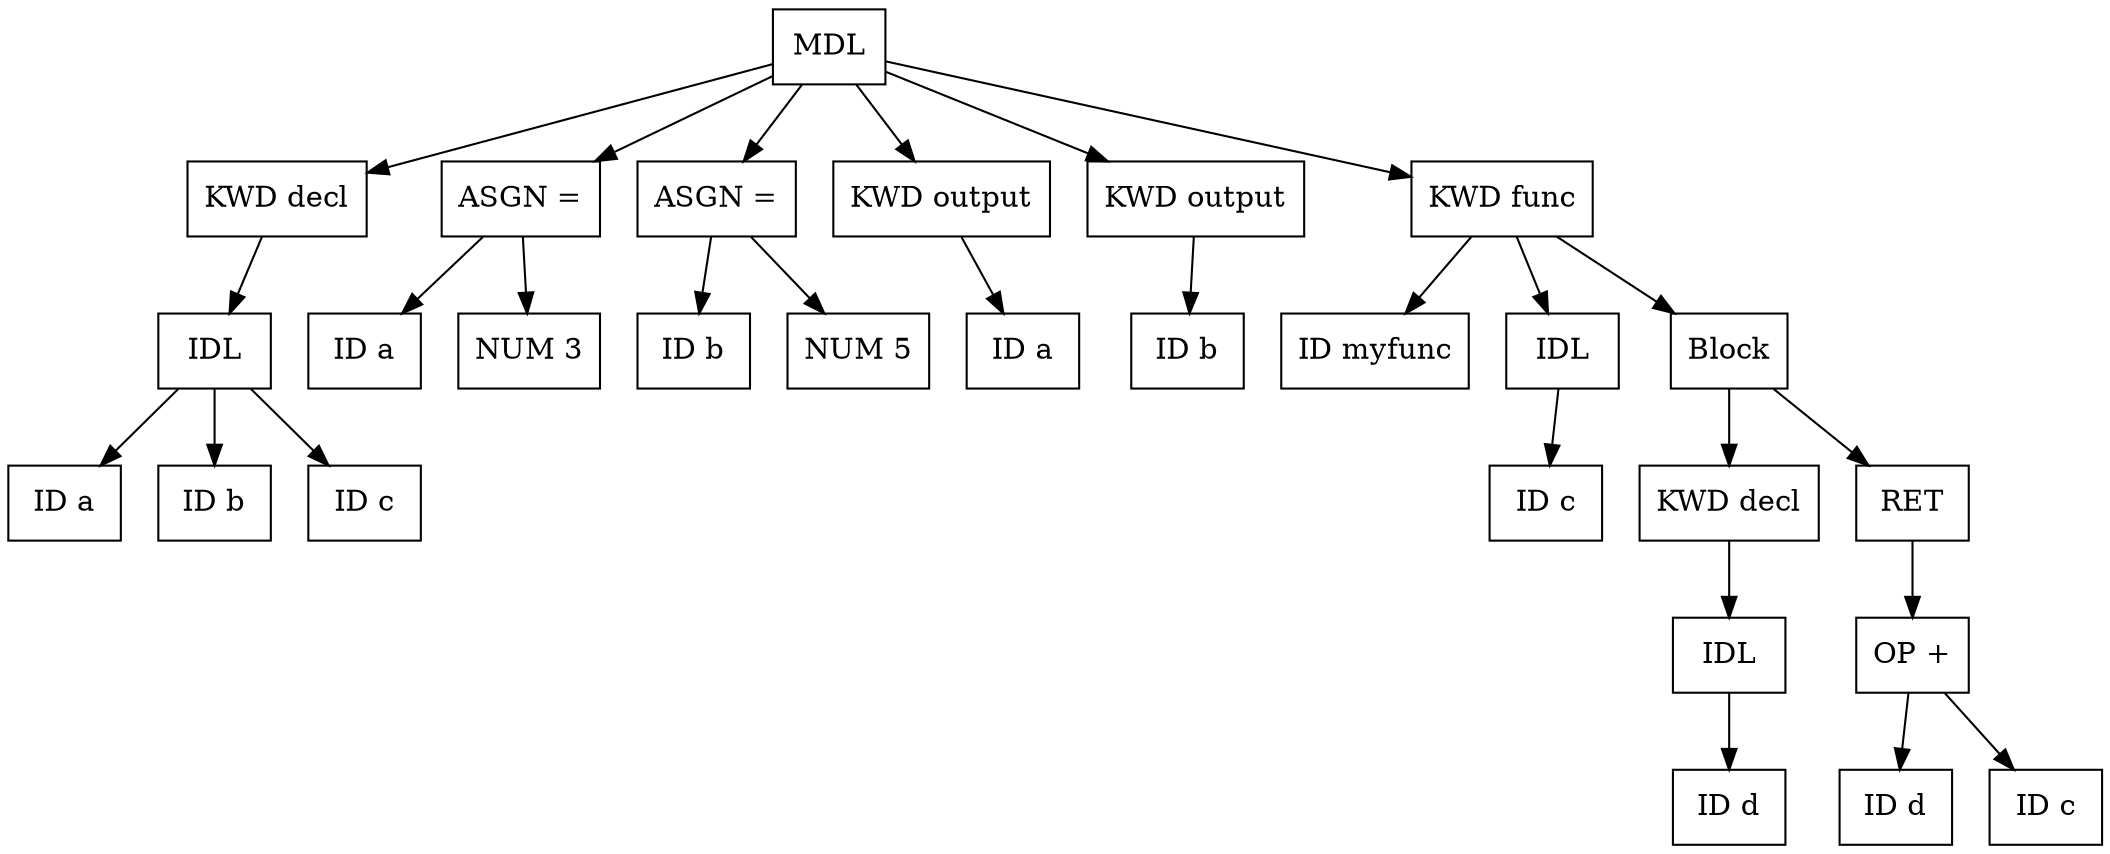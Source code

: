 digraph G {
node [shape = circle];
node0 [ uuid = "a3da0b4f-21c9-4f7a-abff-ea06c833955e" shape = "record" label = "MDL 
" ];
node1 [ uuid = "27c55b81-9b80-4d6b-ad2e-a2d185376d7a" shape = "record" label = "KWD decl
" ];
node2 [ uuid = "11d8d03d-a471-4460-aed9-61154c514230" shape = "record" label = "IDL 
" ];
node3 [ uuid = "a3eb00cf-53d8-4467-9758-e28a88c9ab10" shape = "record" label = "ID a
" ];
node2 -> node3;
node4 [ uuid = "820e4c56-4e6b-4add-b969-b1291b4d99b9" shape = "record" label = "ID b
" ];
node2 -> node4;
node5 [ uuid = "e25480dd-773e-45de-87d3-90b27e48f32d" shape = "record" label = "ID c
" ];
node2 -> node5;
node1 -> node2;
node0 -> node1;
node7 [ uuid = "4173d84f-945d-4cdd-ac55-b1505ee70521" shape = "record" label = "ASGN =
" ];
node6 [ uuid = "c6641f40-2968-4b9f-af2c-d13572b335b3" shape = "record" label = "ID a
" ];
node7 -> node6;
node8 [ uuid = "0d542927-fed4-4df4-822a-9f37e12d8836" shape = "record" label = "NUM 3
" ];
node7 -> node8;
node0 -> node7;
node10 [ uuid = "6cf30fa5-ce6f-4d10-a2d2-c06a3324cf8f" shape = "record" label = "ASGN =
" ];
node9 [ uuid = "63630e07-793a-426c-90dd-76e00cb93ac5" shape = "record" label = "ID b
" ];
node10 -> node9;
node11 [ uuid = "1cfd3514-3a6f-4a2c-96fe-fae5f637aec9" shape = "record" label = "NUM 5
" ];
node10 -> node11;
node0 -> node10;
node12 [ uuid = "6c65f7b2-a5fd-428b-8657-77409c4bb0ab" shape = "record" label = "KWD output
" ];
node13 [ uuid = "ca20a963-078b-44d3-837a-42f6361a93a9" shape = "record" label = "ID a
" ];
node12 -> node13;
node0 -> node12;
node14 [ uuid = "5bd88c5e-a1a4-4ca2-bdf8-bb7ac422ade8" shape = "record" label = "KWD output
" ];
node15 [ uuid = "6ab155dc-a01c-4c50-907a-a715ef3c47a8" shape = "record" label = "ID b
" ];
node14 -> node15;
node0 -> node14;
node16 [ uuid = "381891fb-1f44-4872-86f4-124860fc6e82" shape = "record" label = "KWD func
" ];
node17 [ uuid = "8c52f16e-35f1-4208-91c1-628d0cd82208" shape = "record" label = "ID myfunc
" ];
node16 -> node17;
node18 [ uuid = "f95290b4-db0f-487c-900f-30cc6d58fa48" shape = "record" label = "IDL 
" ];
node19 [ uuid = "7bc9413f-0d90-4f29-b66a-5713a7758fa2" shape = "record" label = "ID c
" ];
node18 -> node19;
node16 -> node18;
node20 [ uuid = "56d2397d-11cd-42af-bbef-99fb1e1e26bc" shape = "record" label = "Block 
" ];
node21 [ uuid = "9f16ad0b-82bb-44f0-8b8f-c09102ec79ab" shape = "record" label = "KWD decl
" ];
node22 [ uuid = "6bb70c4d-1dfd-47b5-8b69-06a4a31dadd4" shape = "record" label = "IDL 
" ];
node23 [ uuid = "0ffccc71-c9cb-49c5-b381-0fced57593a7" shape = "record" label = "ID d
" ];
node22 -> node23;
node21 -> node22;
node20 -> node21;
node24 [ uuid = "85bc8ee8-11a7-4185-bae0-f797ccf1524a" shape = "record" label = "RET 
" ];
node26 [ uuid = "2e4138f9-1f4a-4c3d-9604-af6f862fba8e" shape = "record" label = "OP +
" ];
node25 [ uuid = "905ed2f9-5700-4de9-8c1d-18627b3fa321" shape = "record" label = "ID d
" ];
node26 -> node25;
node27 [ uuid = "b3880010-e06f-4d7a-a3b0-02677cd86c60" shape = "record" label = "ID c
" ];
node26 -> node27;
node24 -> node26;
node20 -> node24;
node16 -> node20;
node0 -> node16;
}
